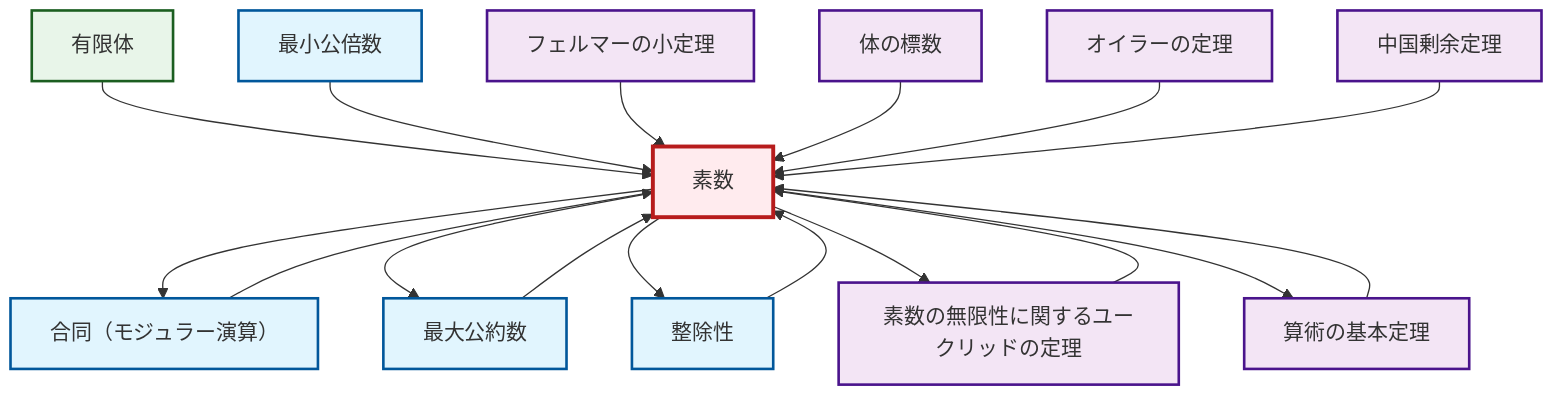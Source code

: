 graph TD
    classDef definition fill:#e1f5fe,stroke:#01579b,stroke-width:2px
    classDef theorem fill:#f3e5f5,stroke:#4a148c,stroke-width:2px
    classDef axiom fill:#fff3e0,stroke:#e65100,stroke-width:2px
    classDef example fill:#e8f5e9,stroke:#1b5e20,stroke-width:2px
    classDef current fill:#ffebee,stroke:#b71c1c,stroke-width:3px
    def-lcm["最小公倍数"]:::definition
    def-gcd["最大公約数"]:::definition
    thm-euler["オイラーの定理"]:::theorem
    thm-chinese-remainder["中国剰余定理"]:::theorem
    thm-fundamental-arithmetic["算術の基本定理"]:::theorem
    ex-finite-field["有限体"]:::example
    thm-euclid-infinitude-primes["素数の無限性に関するユークリッドの定理"]:::theorem
    def-divisibility["整除性"]:::definition
    def-congruence["合同（モジュラー演算）"]:::definition
    thm-fermat-little["フェルマーの小定理"]:::theorem
    thm-field-characteristic["体の標数"]:::theorem
    def-prime["素数"]:::definition
    def-prime --> def-congruence
    ex-finite-field --> def-prime
    def-lcm --> def-prime
    thm-euclid-infinitude-primes --> def-prime
    thm-fermat-little --> def-prime
    def-prime --> def-gcd
    thm-field-characteristic --> def-prime
    def-gcd --> def-prime
    def-prime --> def-divisibility
    def-prime --> thm-euclid-infinitude-primes
    def-divisibility --> def-prime
    def-prime --> thm-fundamental-arithmetic
    thm-fundamental-arithmetic --> def-prime
    thm-euler --> def-prime
    thm-chinese-remainder --> def-prime
    def-congruence --> def-prime
    class def-prime current